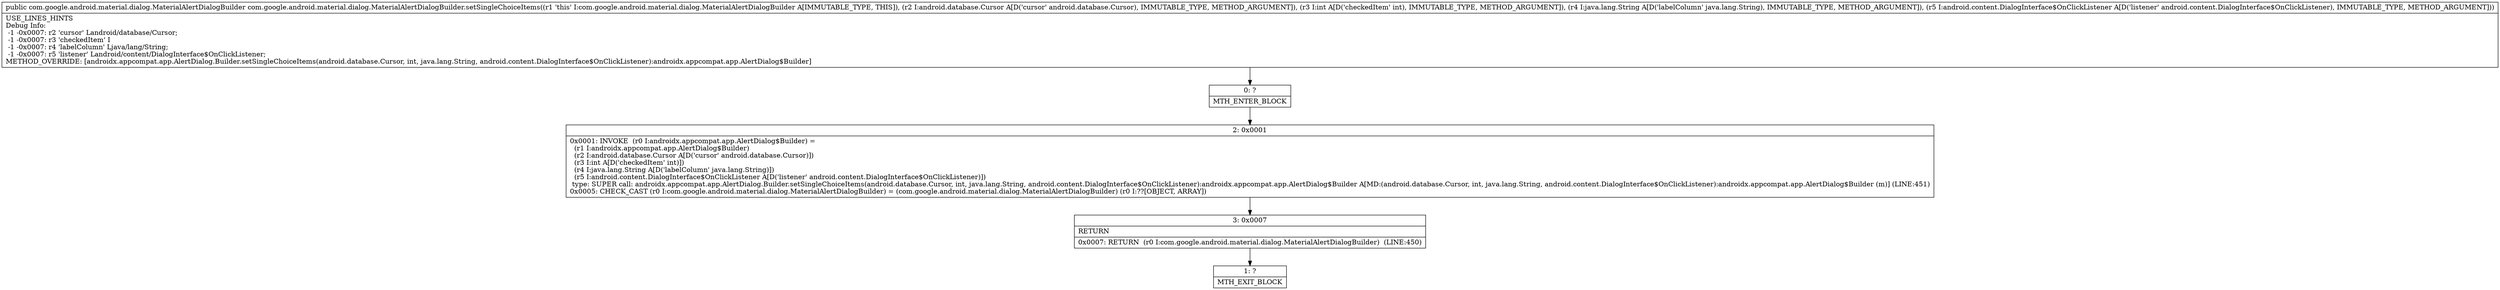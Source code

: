 digraph "CFG forcom.google.android.material.dialog.MaterialAlertDialogBuilder.setSingleChoiceItems(Landroid\/database\/Cursor;ILjava\/lang\/String;Landroid\/content\/DialogInterface$OnClickListener;)Lcom\/google\/android\/material\/dialog\/MaterialAlertDialogBuilder;" {
Node_0 [shape=record,label="{0\:\ ?|MTH_ENTER_BLOCK\l}"];
Node_2 [shape=record,label="{2\:\ 0x0001|0x0001: INVOKE  (r0 I:androidx.appcompat.app.AlertDialog$Builder) = \l  (r1 I:androidx.appcompat.app.AlertDialog$Builder)\l  (r2 I:android.database.Cursor A[D('cursor' android.database.Cursor)])\l  (r3 I:int A[D('checkedItem' int)])\l  (r4 I:java.lang.String A[D('labelColumn' java.lang.String)])\l  (r5 I:android.content.DialogInterface$OnClickListener A[D('listener' android.content.DialogInterface$OnClickListener)])\l type: SUPER call: androidx.appcompat.app.AlertDialog.Builder.setSingleChoiceItems(android.database.Cursor, int, java.lang.String, android.content.DialogInterface$OnClickListener):androidx.appcompat.app.AlertDialog$Builder A[MD:(android.database.Cursor, int, java.lang.String, android.content.DialogInterface$OnClickListener):androidx.appcompat.app.AlertDialog$Builder (m)] (LINE:451)\l0x0005: CHECK_CAST (r0 I:com.google.android.material.dialog.MaterialAlertDialogBuilder) = (com.google.android.material.dialog.MaterialAlertDialogBuilder) (r0 I:??[OBJECT, ARRAY]) \l}"];
Node_3 [shape=record,label="{3\:\ 0x0007|RETURN\l|0x0007: RETURN  (r0 I:com.google.android.material.dialog.MaterialAlertDialogBuilder)  (LINE:450)\l}"];
Node_1 [shape=record,label="{1\:\ ?|MTH_EXIT_BLOCK\l}"];
MethodNode[shape=record,label="{public com.google.android.material.dialog.MaterialAlertDialogBuilder com.google.android.material.dialog.MaterialAlertDialogBuilder.setSingleChoiceItems((r1 'this' I:com.google.android.material.dialog.MaterialAlertDialogBuilder A[IMMUTABLE_TYPE, THIS]), (r2 I:android.database.Cursor A[D('cursor' android.database.Cursor), IMMUTABLE_TYPE, METHOD_ARGUMENT]), (r3 I:int A[D('checkedItem' int), IMMUTABLE_TYPE, METHOD_ARGUMENT]), (r4 I:java.lang.String A[D('labelColumn' java.lang.String), IMMUTABLE_TYPE, METHOD_ARGUMENT]), (r5 I:android.content.DialogInterface$OnClickListener A[D('listener' android.content.DialogInterface$OnClickListener), IMMUTABLE_TYPE, METHOD_ARGUMENT]))  | USE_LINES_HINTS\lDebug Info:\l  \-1 \-0x0007: r2 'cursor' Landroid\/database\/Cursor;\l  \-1 \-0x0007: r3 'checkedItem' I\l  \-1 \-0x0007: r4 'labelColumn' Ljava\/lang\/String;\l  \-1 \-0x0007: r5 'listener' Landroid\/content\/DialogInterface$OnClickListener;\lMETHOD_OVERRIDE: [androidx.appcompat.app.AlertDialog.Builder.setSingleChoiceItems(android.database.Cursor, int, java.lang.String, android.content.DialogInterface$OnClickListener):androidx.appcompat.app.AlertDialog$Builder]\l}"];
MethodNode -> Node_0;Node_0 -> Node_2;
Node_2 -> Node_3;
Node_3 -> Node_1;
}

